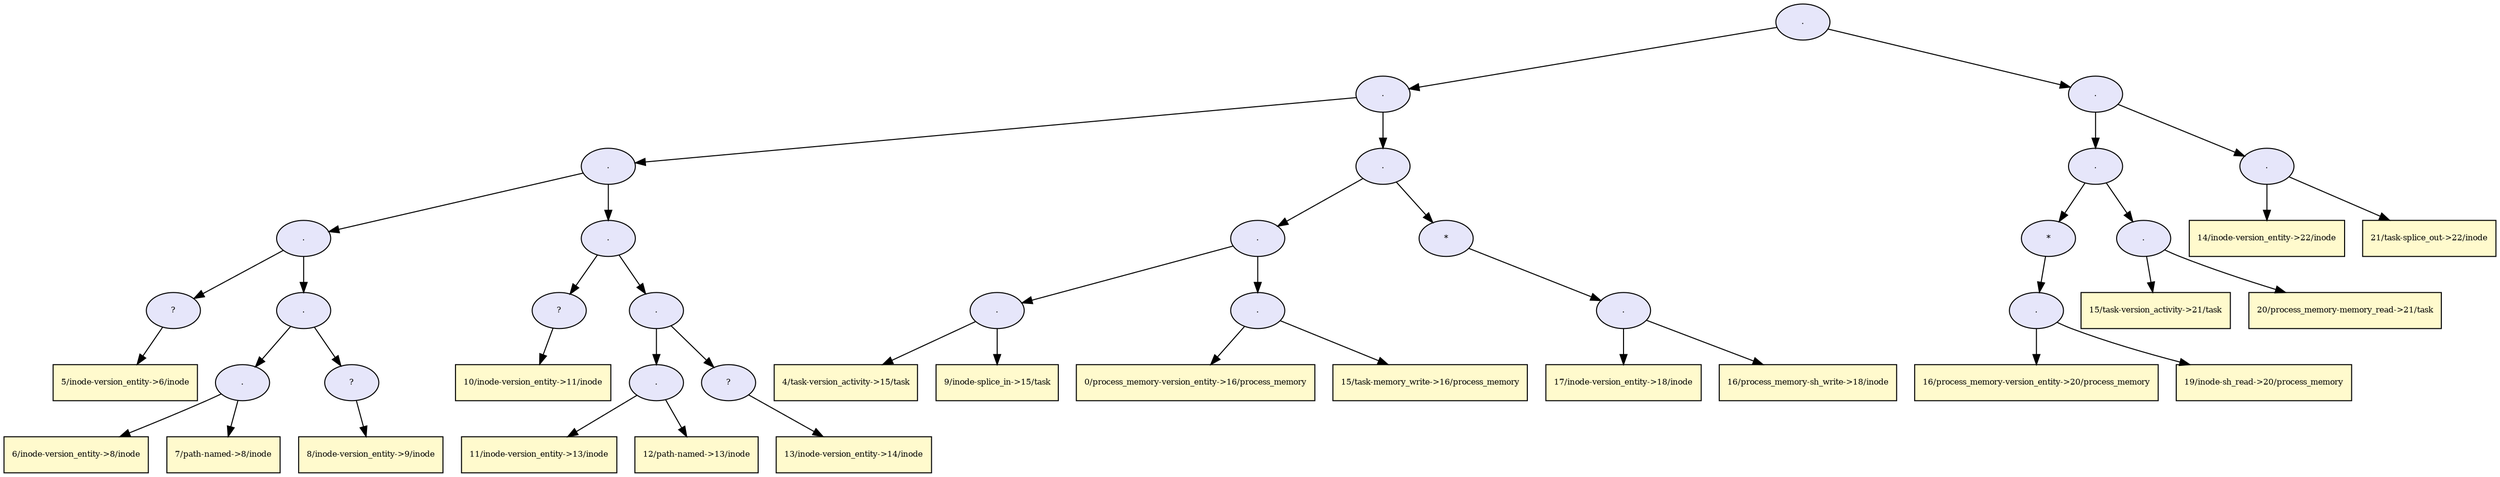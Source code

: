 digraph RGL__DirectedAdjacencyGraph {52[fontsize = 8,label = ".",shape = ellipse, fillcolor="#e6e6fa", style = filled]

52 -> 37[fontsize = 8, color="#000000"]

37[fontsize = 8,label = ".",shape = ellipse, fillcolor="#e6e6fa", style = filled]

37 -> 22[fontsize = 8, color="#000000"]

22[fontsize = 8,label = ".",shape = ellipse, fillcolor="#e6e6fa", style = filled]

22 -> 11[fontsize = 8, color="#000000"]

11[fontsize = 8,label = ".",shape = ellipse, fillcolor="#e6e6fa", style = filled]

11 -> 4[fontsize = 8, color="#000000"]

4[fontsize = 8,label = "?",shape = ellipse, fillcolor="#e6e6fa", style = filled]

4 -> 3[fontsize = 8, color="#000000"]

3[fontsize = 8,label = "5/inode-version_entity->6/inode",shape = rectangle, fillcolor="#fffacd", style = filled]

11 -> 10[fontsize = 8, color="#000000"]

10[fontsize = 8,label = ".",shape = ellipse, fillcolor="#e6e6fa", style = filled]

10 -> 7[fontsize = 8, color="#000000"]

7[fontsize = 8,label = ".",shape = ellipse, fillcolor="#e6e6fa", style = filled]

7 -> 5[fontsize = 8, color="#000000"]

5[fontsize = 8,label = "6/inode-version_entity->8/inode",shape = rectangle, fillcolor="#fffacd", style = filled]

7 -> 6[fontsize = 8, color="#000000"]

6[fontsize = 8,label = "7/path-named->8/inode",shape = rectangle, fillcolor="#fffacd", style = filled]

10 -> 9[fontsize = 8, color="#000000"]

9[fontsize = 8,label = "?",shape = ellipse, fillcolor="#e6e6fa", style = filled]

9 -> 8[fontsize = 8, color="#000000"]

8[fontsize = 8,label = "8/inode-version_entity->9/inode",shape = rectangle, fillcolor="#fffacd", style = filled]

22 -> 21[fontsize = 8, color="#000000"]

21[fontsize = 8,label = ".",shape = ellipse, fillcolor="#e6e6fa", style = filled]

21 -> 14[fontsize = 8, color="#000000"]

14[fontsize = 8,label = "?",shape = ellipse, fillcolor="#e6e6fa", style = filled]

14 -> 13[fontsize = 8, color="#000000"]

13[fontsize = 8,label = "10/inode-version_entity->11/inode",shape = rectangle, fillcolor="#fffacd", style = filled]

21 -> 20[fontsize = 8, color="#000000"]

20[fontsize = 8,label = ".",shape = ellipse, fillcolor="#e6e6fa", style = filled]

20 -> 17[fontsize = 8, color="#000000"]

17[fontsize = 8,label = ".",shape = ellipse, fillcolor="#e6e6fa", style = filled]

17 -> 15[fontsize = 8, color="#000000"]

15[fontsize = 8,label = "11/inode-version_entity->13/inode",shape = rectangle, fillcolor="#fffacd", style = filled]

17 -> 16[fontsize = 8, color="#000000"]

16[fontsize = 8,label = "12/path-named->13/inode",shape = rectangle, fillcolor="#fffacd", style = filled]

20 -> 19[fontsize = 8, color="#000000"]

19[fontsize = 8,label = "?",shape = ellipse, fillcolor="#e6e6fa", style = filled]

19 -> 18[fontsize = 8, color="#000000"]

18[fontsize = 8,label = "13/inode-version_entity->14/inode",shape = rectangle, fillcolor="#fffacd", style = filled]

37 -> 36[fontsize = 8, color="#000000"]

36[fontsize = 8,label = ".",shape = ellipse, fillcolor="#e6e6fa", style = filled]

36 -> 30[fontsize = 8, color="#000000"]

30[fontsize = 8,label = ".",shape = ellipse, fillcolor="#e6e6fa", style = filled]

30 -> 25[fontsize = 8, color="#000000"]

25[fontsize = 8,label = ".",shape = ellipse, fillcolor="#e6e6fa", style = filled]

25 -> 23[fontsize = 8, color="#000000"]

23[fontsize = 8,label = "4/task-version_activity->15/task",shape = rectangle, fillcolor="#fffacd", style = filled]

25 -> 24[fontsize = 8, color="#000000"]

24[fontsize = 8,label = "9/inode-splice_in->15/task",shape = rectangle, fillcolor="#fffacd", style = filled]

30 -> 29[fontsize = 8, color="#000000"]

29[fontsize = 8,label = ".",shape = ellipse, fillcolor="#e6e6fa", style = filled]

29 -> 27[fontsize = 8, color="#000000"]

27[fontsize = 8,label = "0/process_memory-version_entity->16/process_memory",shape = rectangle, fillcolor="#fffacd", style = filled]

29 -> 28[fontsize = 8, color="#000000"]

28[fontsize = 8,label = "15/task-memory_write->16/process_memory",shape = rectangle, fillcolor="#fffacd", style = filled]

36 -> 35[fontsize = 8, color="#000000"]

35[fontsize = 8,label = "*",shape = ellipse, fillcolor="#e6e6fa", style = filled]

35 -> 33[fontsize = 8, color="#000000"]

33[fontsize = 8,label = ".",shape = ellipse, fillcolor="#e6e6fa", style = filled]

33 -> 31[fontsize = 8, color="#000000"]

31[fontsize = 8,label = "17/inode-version_entity->18/inode",shape = rectangle, fillcolor="#fffacd", style = filled]

33 -> 32[fontsize = 8, color="#000000"]

32[fontsize = 8,label = "16/process_memory-sh_write->18/inode",shape = rectangle, fillcolor="#fffacd", style = filled]

52 -> 51[fontsize = 8, color="#000000"]

51[fontsize = 8,label = ".",shape = ellipse, fillcolor="#e6e6fa", style = filled]

51 -> 47[fontsize = 8, color="#000000"]

47[fontsize = 8,label = ".",shape = ellipse, fillcolor="#e6e6fa", style = filled]

47 -> 42[fontsize = 8, color="#000000"]

42[fontsize = 8,label = "*",shape = ellipse, fillcolor="#e6e6fa", style = filled]

42 -> 40[fontsize = 8, color="#000000"]

40[fontsize = 8,label = ".",shape = ellipse, fillcolor="#e6e6fa", style = filled]

40 -> 38[fontsize = 8, color="#000000"]

38[fontsize = 8,label = "16/process_memory-version_entity->20/process_memory",shape = rectangle, fillcolor="#fffacd", style = filled]

40 -> 39[fontsize = 8, color="#000000"]

39[fontsize = 8,label = "19/inode-sh_read->20/process_memory",shape = rectangle, fillcolor="#fffacd", style = filled]

47 -> 46[fontsize = 8, color="#000000"]

46[fontsize = 8,label = ".",shape = ellipse, fillcolor="#e6e6fa", style = filled]

46 -> 44[fontsize = 8, color="#000000"]

44[fontsize = 8,label = "15/task-version_activity->21/task",shape = rectangle, fillcolor="#fffacd", style = filled]

46 -> 45[fontsize = 8, color="#000000"]

45[fontsize = 8,label = "20/process_memory-memory_read->21/task",shape = rectangle, fillcolor="#fffacd", style = filled]

51 -> 50[fontsize = 8, color="#000000"]

50[fontsize = 8,label = ".",shape = ellipse, fillcolor="#e6e6fa", style = filled]

50 -> 48[fontsize = 8, color="#000000"]

48[fontsize = 8,label = "14/inode-version_entity->22/inode",shape = rectangle, fillcolor="#fffacd", style = filled]

50 -> 49[fontsize = 8, color="#000000"]

49[fontsize = 8,label = "21/task-splice_out->22/inode",shape = rectangle, fillcolor="#fffacd", style = filled]

}